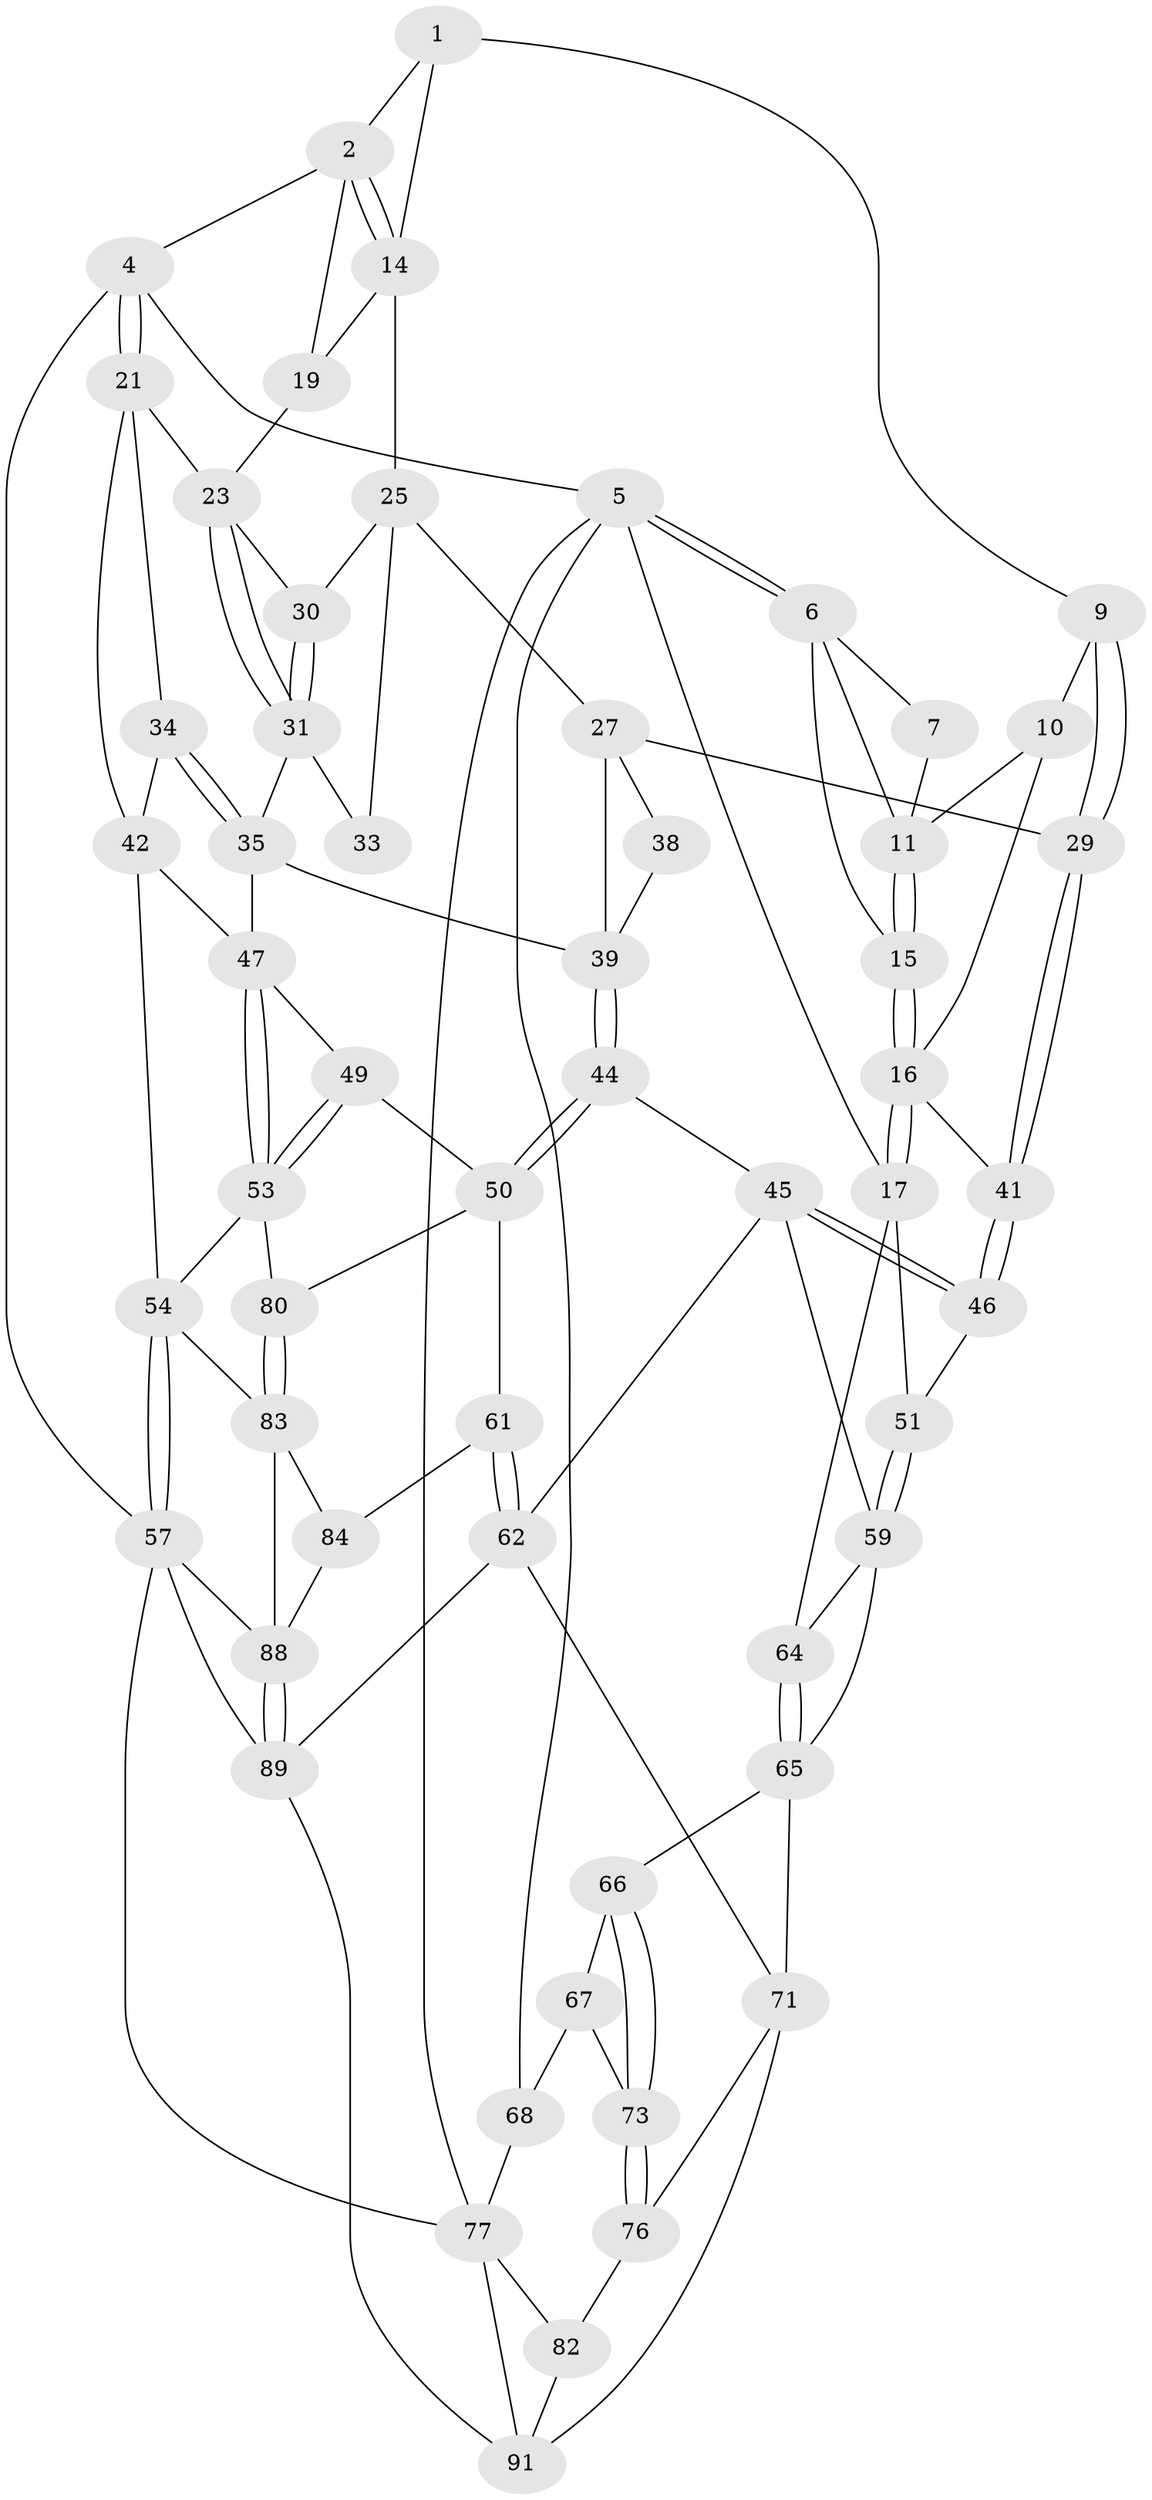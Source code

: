 // Generated by graph-tools (version 1.1) at 2025/24/03/03/25 07:24:39]
// undirected, 57 vertices, 126 edges
graph export_dot {
graph [start="1"]
  node [color=gray90,style=filled];
  1 [pos="+0.3632039607853846+0",super="+8"];
  2 [pos="+0.6914935309295814+0",super="+3"];
  4 [pos="+1+0"];
  5 [pos="+0+0",super="+18"];
  6 [pos="+0+0",super="+13"];
  7 [pos="+0.26241021760869704+0"];
  9 [pos="+0.3574073763954992+0.15710707908257693"];
  10 [pos="+0.313216547832798+0.14842985305936618"];
  11 [pos="+0.2282777454494581+0.08985149036463409",super="+12"];
  14 [pos="+0.5022867487217899+0.08077395252494915",super="+20"];
  15 [pos="+0.10601799143771384+0.1573400391449367"];
  16 [pos="+0+0.3252385528419897",super="+37"];
  17 [pos="+0+0.37725209265292325",super="+52"];
  19 [pos="+0.8142348839308816+0"];
  21 [pos="+1+0",super="+22"];
  23 [pos="+0.8131264924106107+0.039200946505228644",super="+24"];
  25 [pos="+0.5481750007056618+0.134603665533108",super="+26"];
  27 [pos="+0.5124363355952534+0.1915003826663373",super="+28"];
  29 [pos="+0.41647477738974664+0.261280569778618"];
  30 [pos="+0.6260294058407592+0.13306809260401384"];
  31 [pos="+0.7229531452896786+0.2916532713752576",super="+32"];
  33 [pos="+0.5962836026329512+0.22401937307176037"];
  34 [pos="+0.9184766248308703+0.2089086888917024"];
  35 [pos="+0.7425692141326872+0.3211916580589553",super="+36"];
  38 [pos="+0.5609938050301425+0.24488625869006556"];
  39 [pos="+0.6580289617037144+0.3376463789472895",super="+40"];
  41 [pos="+0.38897717214562516+0.33789375571148245"];
  42 [pos="+1+0.2941949364917818",super="+43"];
  44 [pos="+0.5274958236938293+0.4680223508670583"];
  45 [pos="+0.4344099307836468+0.44695664921124995",super="+58"];
  46 [pos="+0.4015111921569435+0.4254668125625281"];
  47 [pos="+0.8780918350928+0.39499513770827027",super="+48"];
  49 [pos="+0.7221247914841469+0.5751703138398055"];
  50 [pos="+0.6292407870464505+0.62000481283947",super="+60"];
  51 [pos="+0.3741669110488337+0.44106068335211723"];
  53 [pos="+0.970816224526288+0.6420478855264865",super="+56"];
  54 [pos="+1+0.7299816056255464",super="+55"];
  57 [pos="+1+1",super="+93"];
  59 [pos="+0.32108738509687673+0.6410860046212181",super="+63"];
  61 [pos="+0.4945149095699241+0.7257369554070083",super="+85"];
  62 [pos="+0.4265900122496518+0.7263768058277305",super="+70"];
  64 [pos="+0.24020975072694714+0.5709264383059632"];
  65 [pos="+0.15079342663534137+0.6682430318541368",super="+69"];
  66 [pos="+0.14491400030669427+0.668516024162716"];
  67 [pos="+0.03892230550551128+0.5658543919762402",super="+75"];
  68 [pos="+0+0.3896884933402265",super="+79"];
  71 [pos="+0.2855360234996588+0.8741506542204523",super="+72"];
  73 [pos="+0.12325558744855941+0.7396345557907239",super="+74"];
  76 [pos="+0.2685874996624255+0.8582968771755998",super="+81"];
  77 [pos="+0+1",super="+78"];
  80 [pos="+0.6959843035445803+0.7448909489176053"];
  82 [pos="+0.03872390096759762+0.8394446706907468"];
  83 [pos="+0.7282858625438208+0.8580338722430156",super="+86"];
  84 [pos="+0.7011157243273627+0.8677796079473055",super="+87"];
  88 [pos="+0.4720857983590018+1",super="+92"];
  89 [pos="+0.43991156029122386+1",super="+90"];
  91 [pos="+0.15095755730898214+0.9368530258486047",super="+94"];
  1 -- 2;
  1 -- 9;
  1 -- 14;
  2 -- 14;
  2 -- 14;
  2 -- 19;
  2 -- 4;
  4 -- 5;
  4 -- 21;
  4 -- 21;
  4 -- 57;
  5 -- 6;
  5 -- 6;
  5 -- 77;
  5 -- 17;
  5 -- 68;
  6 -- 7;
  6 -- 15;
  6 -- 11;
  7 -- 11;
  9 -- 10;
  9 -- 29;
  9 -- 29;
  10 -- 11;
  10 -- 16;
  11 -- 15;
  11 -- 15;
  14 -- 25;
  14 -- 19;
  15 -- 16;
  15 -- 16;
  16 -- 17;
  16 -- 17;
  16 -- 41;
  17 -- 64;
  17 -- 51;
  19 -- 23;
  21 -- 34;
  21 -- 23;
  21 -- 42;
  23 -- 31;
  23 -- 31;
  23 -- 30;
  25 -- 30;
  25 -- 27;
  25 -- 33;
  27 -- 38;
  27 -- 29;
  27 -- 39;
  29 -- 41;
  29 -- 41;
  30 -- 31;
  30 -- 31;
  31 -- 33;
  31 -- 35;
  34 -- 35;
  34 -- 35;
  34 -- 42;
  35 -- 39;
  35 -- 47;
  38 -- 39;
  39 -- 44;
  39 -- 44;
  41 -- 46;
  41 -- 46;
  42 -- 47;
  42 -- 54;
  44 -- 45;
  44 -- 50;
  44 -- 50;
  45 -- 46;
  45 -- 46;
  45 -- 59;
  45 -- 62;
  46 -- 51;
  47 -- 53;
  47 -- 53;
  47 -- 49;
  49 -- 50;
  49 -- 53;
  49 -- 53;
  50 -- 80;
  50 -- 61;
  51 -- 59;
  51 -- 59;
  53 -- 80;
  53 -- 54;
  54 -- 57;
  54 -- 57;
  54 -- 83;
  57 -- 77;
  57 -- 89;
  57 -- 88;
  59 -- 64;
  59 -- 65;
  61 -- 62;
  61 -- 62;
  61 -- 84 [weight=2];
  62 -- 71;
  62 -- 89;
  64 -- 65;
  64 -- 65;
  65 -- 66;
  65 -- 71;
  66 -- 67;
  66 -- 73;
  66 -- 73;
  67 -- 68 [weight=2];
  67 -- 73;
  68 -- 77;
  71 -- 91;
  71 -- 76;
  73 -- 76 [weight=2];
  73 -- 76;
  76 -- 82;
  77 -- 82;
  77 -- 91;
  80 -- 83;
  80 -- 83;
  82 -- 91;
  83 -- 84;
  83 -- 88;
  84 -- 88;
  88 -- 89;
  88 -- 89;
  89 -- 91;
}
